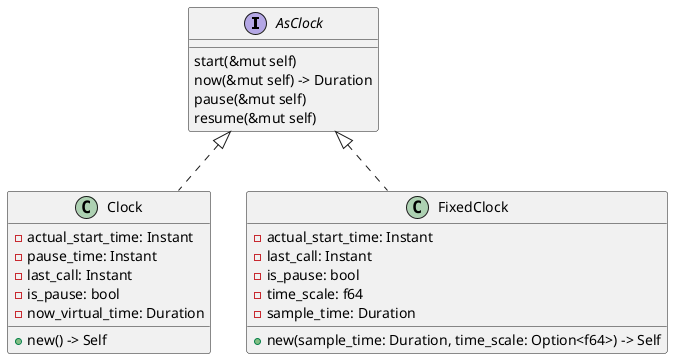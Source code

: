 @startuml clock

interface AsClock
{
    start(&mut self)
    now(&mut self) -> Duration
    pause(&mut self)
    resume(&mut self)
}

class Clock {
    -actual_start_time: Instant
    -pause_time: Instant
    -last_call: Instant
    -is_pause: bool
    -now_virtual_time: Duration
}

class Clock {
    +new() -> Self
}

class FixedClock {
    -actual_start_time: Instant
    -last_call: Instant
    -is_pause: bool
    -time_scale: f64
    -sample_time: Duration
}

class FixedClock {
    +new(sample_time: Duration, time_scale: Option<f64>) -> Self
}

AsClock <|.. Clock
AsClock <|.. FixedClock

@enduml